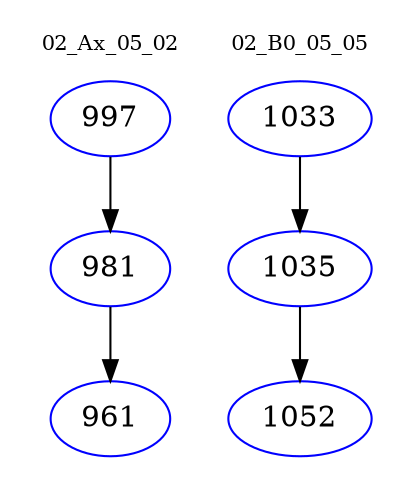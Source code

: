 digraph{
subgraph cluster_0 {
color = white
label = "02_Ax_05_02";
fontsize=10;
T0_997 [label="997", color="blue"]
T0_997 -> T0_981 [color="black"]
T0_981 [label="981", color="blue"]
T0_981 -> T0_961 [color="black"]
T0_961 [label="961", color="blue"]
}
subgraph cluster_1 {
color = white
label = "02_B0_05_05";
fontsize=10;
T1_1033 [label="1033", color="blue"]
T1_1033 -> T1_1035 [color="black"]
T1_1035 [label="1035", color="blue"]
T1_1035 -> T1_1052 [color="black"]
T1_1052 [label="1052", color="blue"]
}
}
